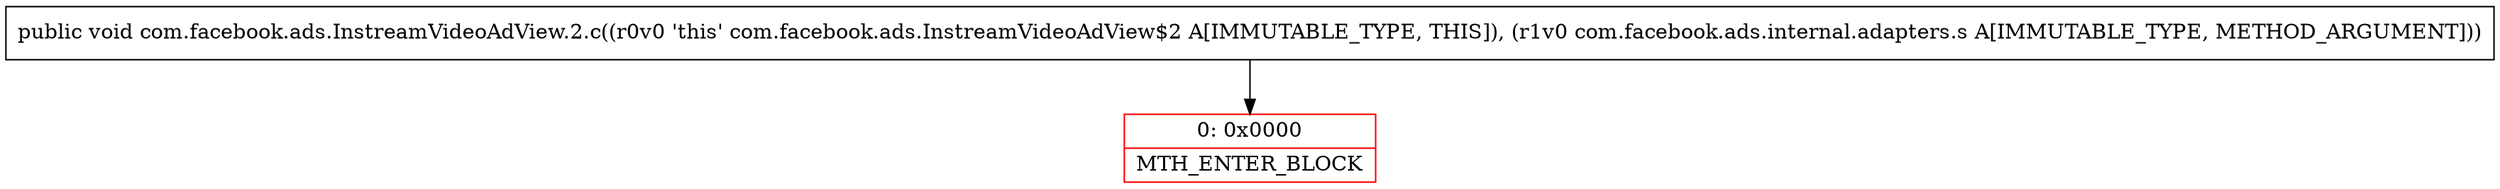 digraph "CFG forcom.facebook.ads.InstreamVideoAdView.2.c(Lcom\/facebook\/ads\/internal\/adapters\/s;)V" {
subgraph cluster_Region_2131028861 {
label = "R(0)";
node [shape=record,color=blue];
}
Node_0 [shape=record,color=red,label="{0\:\ 0x0000|MTH_ENTER_BLOCK\l}"];
MethodNode[shape=record,label="{public void com.facebook.ads.InstreamVideoAdView.2.c((r0v0 'this' com.facebook.ads.InstreamVideoAdView$2 A[IMMUTABLE_TYPE, THIS]), (r1v0 com.facebook.ads.internal.adapters.s A[IMMUTABLE_TYPE, METHOD_ARGUMENT])) }"];
MethodNode -> Node_0;
}

